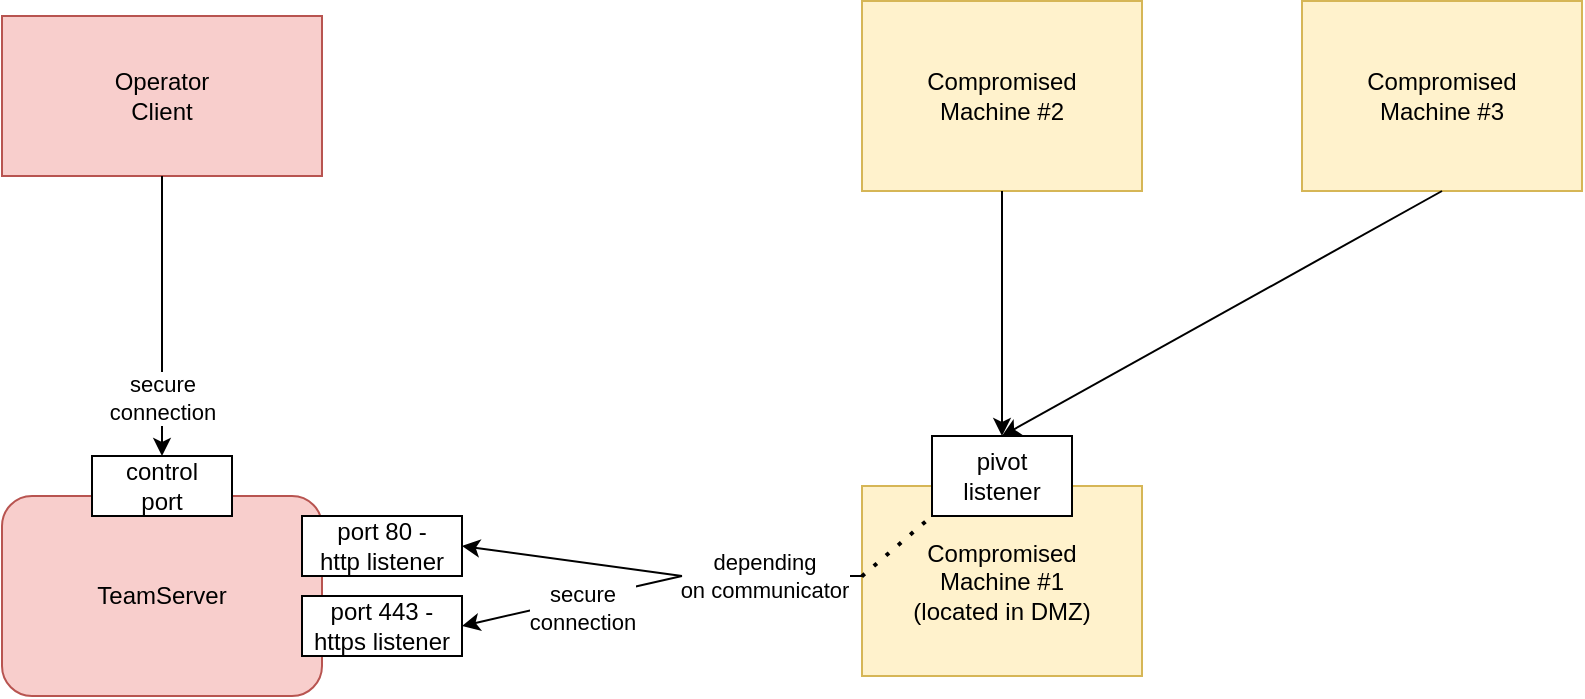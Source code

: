 <mxfile version="24.2.7" type="device">
  <diagram name="Page-1" id="0PS91FCsLwiVeM6nZpnz">
    <mxGraphModel dx="1050" dy="1665" grid="1" gridSize="10" guides="1" tooltips="1" connect="1" arrows="1" fold="1" page="1" pageScale="1" pageWidth="850" pageHeight="1100" math="0" shadow="0">
      <root>
        <mxCell id="0" />
        <mxCell id="1" parent="0" />
        <mxCell id="lrcn9ca2_-Yb3OYpboHU-1" value="TeamServer" style="rounded=1;whiteSpace=wrap;html=1;fillColor=#f8cecc;strokeColor=#b85450;" vertex="1" parent="1">
          <mxGeometry x="120" y="200" width="160" height="100" as="geometry" />
        </mxCell>
        <mxCell id="lrcn9ca2_-Yb3OYpboHU-2" value="Operator&lt;div&gt;Client&lt;/div&gt;" style="rounded=0;whiteSpace=wrap;html=1;fillColor=#f8cecc;strokeColor=#b85450;" vertex="1" parent="1">
          <mxGeometry x="120" y="-40" width="160" height="80" as="geometry" />
        </mxCell>
        <mxCell id="lrcn9ca2_-Yb3OYpboHU-3" value="" style="endArrow=classic;html=1;rounded=0;exitX=0.5;exitY=1;exitDx=0;exitDy=0;entryX=0.5;entryY=0;entryDx=0;entryDy=0;" edge="1" parent="1" source="lrcn9ca2_-Yb3OYpboHU-2" target="lrcn9ca2_-Yb3OYpboHU-5">
          <mxGeometry width="50" height="50" relative="1" as="geometry">
            <mxPoint x="420" y="230" as="sourcePoint" />
            <mxPoint x="200" y="160" as="targetPoint" />
          </mxGeometry>
        </mxCell>
        <mxCell id="lrcn9ca2_-Yb3OYpboHU-8" value="secure&lt;div&gt;connection&lt;/div&gt;" style="edgeLabel;html=1;align=center;verticalAlign=middle;resizable=0;points=[];" vertex="1" connectable="0" parent="lrcn9ca2_-Yb3OYpboHU-3">
          <mxGeometry x="-0.051" relative="1" as="geometry">
            <mxPoint y="44" as="offset" />
          </mxGeometry>
        </mxCell>
        <mxCell id="lrcn9ca2_-Yb3OYpboHU-5" value="&lt;div&gt;control&lt;/div&gt;&lt;div&gt;port&lt;/div&gt;" style="rounded=0;whiteSpace=wrap;html=1;" vertex="1" parent="1">
          <mxGeometry x="165" y="180" width="70" height="30" as="geometry" />
        </mxCell>
        <mxCell id="lrcn9ca2_-Yb3OYpboHU-6" value="port 443 -&lt;div&gt;https listener&lt;/div&gt;" style="rounded=0;whiteSpace=wrap;html=1;" vertex="1" parent="1">
          <mxGeometry x="270" y="250" width="80" height="30" as="geometry" />
        </mxCell>
        <mxCell id="lrcn9ca2_-Yb3OYpboHU-7" value="port 80 -&lt;div&gt;http listener&lt;/div&gt;" style="rounded=0;whiteSpace=wrap;html=1;" vertex="1" parent="1">
          <mxGeometry x="270" y="210" width="80" height="30" as="geometry" />
        </mxCell>
        <mxCell id="lrcn9ca2_-Yb3OYpboHU-14" value="Compromised&lt;div&gt;Machine #1&lt;/div&gt;&lt;div&gt;(located in DMZ)&lt;/div&gt;" style="rounded=0;whiteSpace=wrap;html=1;fillColor=#fff2cc;strokeColor=#d6b656;" vertex="1" parent="1">
          <mxGeometry x="550" y="195" width="140" height="95" as="geometry" />
        </mxCell>
        <mxCell id="lrcn9ca2_-Yb3OYpboHU-15" value="" style="endArrow=none;html=1;rounded=0;entryX=0;entryY=0.474;entryDx=0;entryDy=0;entryPerimeter=0;" edge="1" parent="1" target="lrcn9ca2_-Yb3OYpboHU-14">
          <mxGeometry width="50" height="50" relative="1" as="geometry">
            <mxPoint x="460" y="240" as="sourcePoint" />
            <mxPoint x="470" y="180" as="targetPoint" />
          </mxGeometry>
        </mxCell>
        <mxCell id="lrcn9ca2_-Yb3OYpboHU-18" value="depending&lt;div&gt;on communicator&lt;/div&gt;" style="edgeLabel;html=1;align=center;verticalAlign=middle;resizable=0;points=[];" vertex="1" connectable="0" parent="lrcn9ca2_-Yb3OYpboHU-15">
          <mxGeometry x="-0.628" y="1" relative="1" as="geometry">
            <mxPoint x="24" y="1" as="offset" />
          </mxGeometry>
        </mxCell>
        <mxCell id="lrcn9ca2_-Yb3OYpboHU-16" value="" style="endArrow=classic;html=1;rounded=0;entryX=1;entryY=0.5;entryDx=0;entryDy=0;" edge="1" parent="1" target="lrcn9ca2_-Yb3OYpboHU-7">
          <mxGeometry width="50" height="50" relative="1" as="geometry">
            <mxPoint x="460" y="240" as="sourcePoint" />
            <mxPoint x="470" y="180" as="targetPoint" />
          </mxGeometry>
        </mxCell>
        <mxCell id="lrcn9ca2_-Yb3OYpboHU-17" value="" style="endArrow=classic;html=1;rounded=0;entryX=1;entryY=0.5;entryDx=0;entryDy=0;" edge="1" parent="1" target="lrcn9ca2_-Yb3OYpboHU-6">
          <mxGeometry width="50" height="50" relative="1" as="geometry">
            <mxPoint x="460" y="240" as="sourcePoint" />
            <mxPoint x="460" y="200" as="targetPoint" />
          </mxGeometry>
        </mxCell>
        <mxCell id="lrcn9ca2_-Yb3OYpboHU-22" value="secure&lt;div&gt;connection&lt;/div&gt;" style="edgeLabel;html=1;align=center;verticalAlign=middle;resizable=0;points=[];" vertex="1" connectable="0" parent="lrcn9ca2_-Yb3OYpboHU-17">
          <mxGeometry x="0.311" y="-1" relative="1" as="geometry">
            <mxPoint x="22" as="offset" />
          </mxGeometry>
        </mxCell>
        <mxCell id="lrcn9ca2_-Yb3OYpboHU-19" value="pivot&lt;div&gt;listener&lt;/div&gt;" style="rounded=0;whiteSpace=wrap;html=1;" vertex="1" parent="1">
          <mxGeometry x="585" y="170" width="70" height="40" as="geometry" />
        </mxCell>
        <mxCell id="lrcn9ca2_-Yb3OYpboHU-20" value="Compromised&lt;div&gt;Machine #2&lt;/div&gt;" style="rounded=0;whiteSpace=wrap;html=1;fillColor=#fff2cc;strokeColor=#d6b656;" vertex="1" parent="1">
          <mxGeometry x="550" y="-47.5" width="140" height="95" as="geometry" />
        </mxCell>
        <mxCell id="lrcn9ca2_-Yb3OYpboHU-21" value="" style="endArrow=classic;html=1;rounded=0;exitX=0.5;exitY=1;exitDx=0;exitDy=0;entryX=0.5;entryY=0;entryDx=0;entryDy=0;" edge="1" parent="1" source="lrcn9ca2_-Yb3OYpboHU-20" target="lrcn9ca2_-Yb3OYpboHU-19">
          <mxGeometry width="50" height="50" relative="1" as="geometry">
            <mxPoint x="530" y="100" as="sourcePoint" />
            <mxPoint x="580" y="50" as="targetPoint" />
          </mxGeometry>
        </mxCell>
        <mxCell id="lrcn9ca2_-Yb3OYpboHU-23" value="" style="endArrow=none;dashed=1;html=1;dashPattern=1 3;strokeWidth=2;rounded=0;entryX=0;entryY=1;entryDx=0;entryDy=0;exitX=-0.001;exitY=0.476;exitDx=0;exitDy=0;exitPerimeter=0;" edge="1" parent="1" source="lrcn9ca2_-Yb3OYpboHU-14" target="lrcn9ca2_-Yb3OYpboHU-19">
          <mxGeometry width="50" height="50" relative="1" as="geometry">
            <mxPoint x="460" y="210" as="sourcePoint" />
            <mxPoint x="510" y="160" as="targetPoint" />
          </mxGeometry>
        </mxCell>
        <mxCell id="lrcn9ca2_-Yb3OYpboHU-24" value="Compromised&lt;div&gt;Machine #3&lt;/div&gt;" style="rounded=0;whiteSpace=wrap;html=1;fillColor=#fff2cc;strokeColor=#d6b656;" vertex="1" parent="1">
          <mxGeometry x="770" y="-47.5" width="140" height="95" as="geometry" />
        </mxCell>
        <mxCell id="lrcn9ca2_-Yb3OYpboHU-25" value="" style="endArrow=classic;html=1;rounded=0;exitX=0.5;exitY=1;exitDx=0;exitDy=0;entryX=0.5;entryY=0;entryDx=0;entryDy=0;" edge="1" parent="1" source="lrcn9ca2_-Yb3OYpboHU-24" target="lrcn9ca2_-Yb3OYpboHU-19">
          <mxGeometry width="50" height="50" relative="1" as="geometry">
            <mxPoint x="630" y="58" as="sourcePoint" />
            <mxPoint x="630" y="180" as="targetPoint" />
          </mxGeometry>
        </mxCell>
      </root>
    </mxGraphModel>
  </diagram>
</mxfile>
